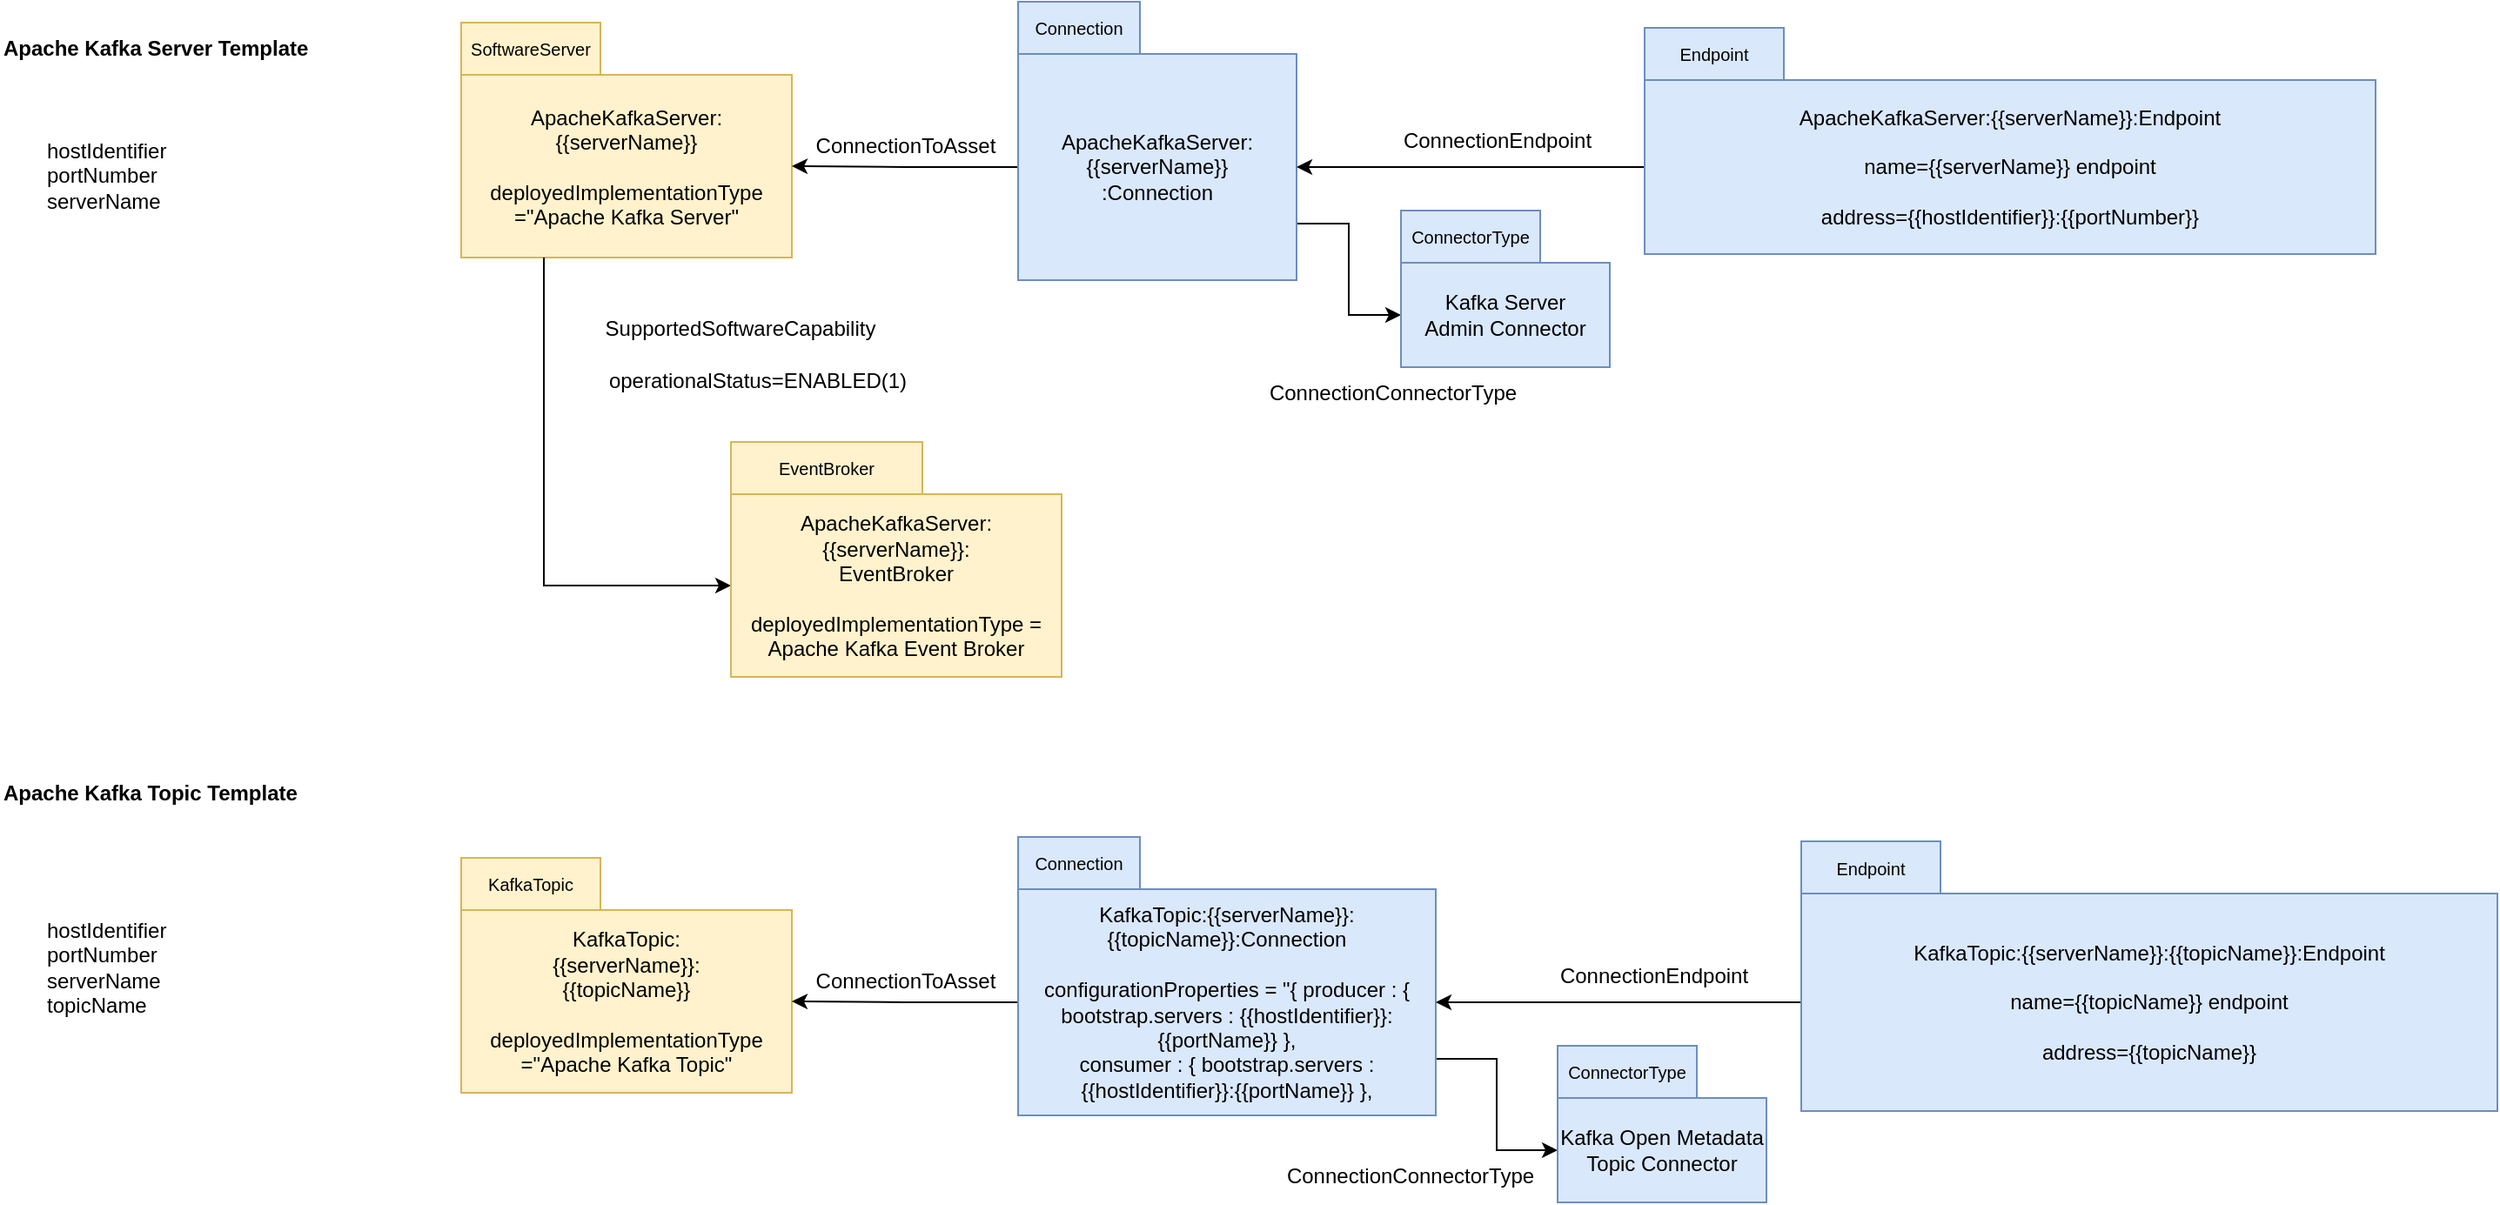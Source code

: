 <mxfile version="23.0.2" type="device">
  <diagram name="catalog-templates" id="TDWtUl6oVAiIhDJUpcDL">
    <mxGraphModel dx="1114" dy="820" grid="1" gridSize="10" guides="1" tooltips="1" connect="1" arrows="1" fold="1" page="1" pageScale="1" pageWidth="827" pageHeight="1169" math="0" shadow="0">
      <root>
        <mxCell id="0" />
        <mxCell id="1" parent="0" />
        <mxCell id="780snM6feV9xTrxozphn-1" value="ApacheKafkaServer:&lt;br&gt;{{serverName}}&lt;br&gt;&lt;br&gt;deployedImplementationType =&quot;Apache Kafka Server&quot;" style="rounded=0;whiteSpace=wrap;html=1;fillColor=#fff2cc;strokeColor=#d6b656;" parent="1" vertex="1">
          <mxGeometry x="310" y="102" width="190" height="105" as="geometry" />
        </mxCell>
        <mxCell id="780snM6feV9xTrxozphn-2" value="SoftwareServer" style="rounded=0;whiteSpace=wrap;html=1;fontSize=10;fillColor=#fff2cc;strokeColor=#d6b656;" parent="1" vertex="1">
          <mxGeometry x="310" y="72" width="80" height="30" as="geometry" />
        </mxCell>
        <mxCell id="780snM6feV9xTrxozphn-9" style="edgeStyle=orthogonalEdgeStyle;rounded=0;orthogonalLoop=1;jettySize=auto;html=1;exitX=1;exitY=0.75;exitDx=0;exitDy=0;entryX=0;entryY=0.5;entryDx=0;entryDy=0;" parent="1" source="780snM6feV9xTrxozphn-3" target="780snM6feV9xTrxozphn-7" edge="1">
          <mxGeometry relative="1" as="geometry" />
        </mxCell>
        <mxCell id="780snM6feV9xTrxozphn-15" style="edgeStyle=orthogonalEdgeStyle;rounded=0;orthogonalLoop=1;jettySize=auto;html=1;exitX=0;exitY=0.5;exitDx=0;exitDy=0;" parent="1" source="780snM6feV9xTrxozphn-3" target="780snM6feV9xTrxozphn-1" edge="1">
          <mxGeometry relative="1" as="geometry" />
        </mxCell>
        <mxCell id="780snM6feV9xTrxozphn-3" value="ApacheKafkaServer:&lt;br style=&quot;border-color: var(--border-color);&quot;&gt;{{serverName}}&lt;br&gt;:Connection" style="rounded=0;whiteSpace=wrap;html=1;fillColor=#dae8fc;strokeColor=#6c8ebf;" parent="1" vertex="1">
          <mxGeometry x="630" y="90" width="160" height="130" as="geometry" />
        </mxCell>
        <mxCell id="780snM6feV9xTrxozphn-4" value="Connection" style="rounded=0;whiteSpace=wrap;html=1;fontSize=10;fillColor=#dae8fc;strokeColor=#6c8ebf;" parent="1" vertex="1">
          <mxGeometry x="630" y="60" width="70" height="30" as="geometry" />
        </mxCell>
        <mxCell id="780snM6feV9xTrxozphn-6" value="ConnectionToAsset" style="text;html=1;align=center;verticalAlign=middle;resizable=0;points=[];autosize=1;strokeColor=none;fillColor=none;" parent="1" vertex="1">
          <mxGeometry x="500" y="128" width="130" height="30" as="geometry" />
        </mxCell>
        <mxCell id="780snM6feV9xTrxozphn-7" value="Kafka Server&lt;br&gt;Admin Connector" style="rounded=0;whiteSpace=wrap;html=1;fillColor=#dae8fc;strokeColor=#6c8ebf;" parent="1" vertex="1">
          <mxGeometry x="850" y="210" width="120" height="60" as="geometry" />
        </mxCell>
        <mxCell id="780snM6feV9xTrxozphn-8" value="ConnectorType" style="rounded=0;whiteSpace=wrap;html=1;fontSize=10;fillColor=#dae8fc;strokeColor=#6c8ebf;" parent="1" vertex="1">
          <mxGeometry x="850" y="180" width="80" height="30" as="geometry" />
        </mxCell>
        <mxCell id="7KLWLRxbsAnZzyIl1uyj-2" style="edgeStyle=orthogonalEdgeStyle;rounded=0;orthogonalLoop=1;jettySize=auto;html=1;exitX=0;exitY=0.5;exitDx=0;exitDy=0;" parent="1" source="780snM6feV9xTrxozphn-10" target="780snM6feV9xTrxozphn-3" edge="1">
          <mxGeometry relative="1" as="geometry" />
        </mxCell>
        <mxCell id="780snM6feV9xTrxozphn-10" value="ApacheKafkaServer:{{serverName}}:Endpoint&lt;br&gt;&lt;br&gt;name={{serverName}} endpoint&lt;br&gt;&lt;br&gt;address={{hostIdentifier}}:{{portNumber}}" style="rounded=0;whiteSpace=wrap;html=1;fillColor=#dae8fc;strokeColor=#6c8ebf;" parent="1" vertex="1">
          <mxGeometry x="990" y="105" width="420" height="100" as="geometry" />
        </mxCell>
        <mxCell id="780snM6feV9xTrxozphn-11" value="Endpoint" style="rounded=0;whiteSpace=wrap;html=1;fontSize=10;fillColor=#dae8fc;strokeColor=#6c8ebf;" parent="1" vertex="1">
          <mxGeometry x="990" y="75" width="80" height="30" as="geometry" />
        </mxCell>
        <mxCell id="780snM6feV9xTrxozphn-13" value="ConnectionConnectorType" style="text;html=1;align=center;verticalAlign=middle;resizable=0;points=[];autosize=1;strokeColor=none;fillColor=none;" parent="1" vertex="1">
          <mxGeometry x="760" y="270" width="170" height="30" as="geometry" />
        </mxCell>
        <mxCell id="780snM6feV9xTrxozphn-14" value="ConnectionEndpoint" style="text;html=1;align=center;verticalAlign=middle;resizable=0;points=[];autosize=1;strokeColor=none;fillColor=none;" parent="1" vertex="1">
          <mxGeometry x="840" y="125" width="130" height="30" as="geometry" />
        </mxCell>
        <mxCell id="780snM6feV9xTrxozphn-16" value="Apache Kafka Server Template" style="text;html=1;align=left;verticalAlign=middle;resizable=0;points=[];autosize=1;strokeColor=none;fillColor=none;fontStyle=1" parent="1" vertex="1">
          <mxGeometry x="45" y="72" width="200" height="30" as="geometry" />
        </mxCell>
        <mxCell id="t5AhHzGSxBg5bSRpzmGk-24" value="Apache Kafka Topic Template" style="text;html=1;align=left;verticalAlign=middle;resizable=0;points=[];autosize=1;strokeColor=none;fillColor=none;fontStyle=1" parent="1" vertex="1">
          <mxGeometry x="45" y="500" width="190" height="30" as="geometry" />
        </mxCell>
        <mxCell id="mHtF1pgwz7ZxQ6UxLGhy-3" value="KafkaTopic:&lt;br&gt;{{serverName}}:&lt;br&gt;{{topicName}}&lt;br&gt;&lt;br&gt;deployedImplementationType =&quot;Apache Kafka Topic&quot;" style="rounded=0;whiteSpace=wrap;html=1;fillColor=#fff2cc;strokeColor=#d6b656;" parent="1" vertex="1">
          <mxGeometry x="310" y="582" width="190" height="105" as="geometry" />
        </mxCell>
        <mxCell id="mHtF1pgwz7ZxQ6UxLGhy-4" value="KafkaTopic" style="rounded=0;whiteSpace=wrap;html=1;fontSize=10;fillColor=#fff2cc;strokeColor=#d6b656;" parent="1" vertex="1">
          <mxGeometry x="310" y="552" width="80" height="30" as="geometry" />
        </mxCell>
        <mxCell id="mHtF1pgwz7ZxQ6UxLGhy-5" style="edgeStyle=orthogonalEdgeStyle;rounded=0;orthogonalLoop=1;jettySize=auto;html=1;exitX=1;exitY=0.75;exitDx=0;exitDy=0;entryX=0;entryY=0.5;entryDx=0;entryDy=0;" parent="1" source="mHtF1pgwz7ZxQ6UxLGhy-8" target="mHtF1pgwz7ZxQ6UxLGhy-11" edge="1">
          <mxGeometry relative="1" as="geometry" />
        </mxCell>
        <mxCell id="mHtF1pgwz7ZxQ6UxLGhy-7" style="edgeStyle=orthogonalEdgeStyle;rounded=0;orthogonalLoop=1;jettySize=auto;html=1;exitX=0;exitY=0.5;exitDx=0;exitDy=0;" parent="1" source="mHtF1pgwz7ZxQ6UxLGhy-8" target="mHtF1pgwz7ZxQ6UxLGhy-3" edge="1">
          <mxGeometry relative="1" as="geometry" />
        </mxCell>
        <mxCell id="mHtF1pgwz7ZxQ6UxLGhy-8" value="KafkaTopic:{{serverName}}:{{topicName}}:Connection&lt;br&gt;&lt;br&gt;configurationProperties = &quot;{ producer : { bootstrap.servers : {{hostIdentifier}}:{{portName}} },&lt;br&gt;consumer : { bootstrap.servers : {{hostIdentifier}}:{{portName}} }," style="rounded=0;whiteSpace=wrap;html=1;fillColor=#dae8fc;strokeColor=#6c8ebf;" parent="1" vertex="1">
          <mxGeometry x="630" y="570" width="240" height="130" as="geometry" />
        </mxCell>
        <mxCell id="mHtF1pgwz7ZxQ6UxLGhy-9" value="Connection" style="rounded=0;whiteSpace=wrap;html=1;fontSize=10;fillColor=#dae8fc;strokeColor=#6c8ebf;" parent="1" vertex="1">
          <mxGeometry x="630" y="540" width="70" height="30" as="geometry" />
        </mxCell>
        <mxCell id="mHtF1pgwz7ZxQ6UxLGhy-10" value="ConnectionToAsset" style="text;html=1;align=center;verticalAlign=middle;resizable=0;points=[];autosize=1;strokeColor=none;fillColor=none;" parent="1" vertex="1">
          <mxGeometry x="500" y="608" width="130" height="30" as="geometry" />
        </mxCell>
        <mxCell id="mHtF1pgwz7ZxQ6UxLGhy-11" value="Kafka Open Metadata Topic Connector" style="rounded=0;whiteSpace=wrap;html=1;fillColor=#dae8fc;strokeColor=#6c8ebf;" parent="1" vertex="1">
          <mxGeometry x="940" y="690" width="120" height="60" as="geometry" />
        </mxCell>
        <mxCell id="mHtF1pgwz7ZxQ6UxLGhy-12" value="ConnectorType" style="rounded=0;whiteSpace=wrap;html=1;fontSize=10;fillColor=#dae8fc;strokeColor=#6c8ebf;" parent="1" vertex="1">
          <mxGeometry x="940" y="660" width="80" height="30" as="geometry" />
        </mxCell>
        <mxCell id="7KLWLRxbsAnZzyIl1uyj-1" style="edgeStyle=orthogonalEdgeStyle;rounded=0;orthogonalLoop=1;jettySize=auto;html=1;exitX=0;exitY=0.5;exitDx=0;exitDy=0;" parent="1" source="mHtF1pgwz7ZxQ6UxLGhy-13" target="mHtF1pgwz7ZxQ6UxLGhy-8" edge="1">
          <mxGeometry relative="1" as="geometry" />
        </mxCell>
        <mxCell id="mHtF1pgwz7ZxQ6UxLGhy-13" value="KafkaTopic:{{serverName}}:{{topicName}}:Endpoint&lt;br&gt;&lt;br&gt;name={{topicName}} endpoint&lt;br&gt;&lt;br&gt;address={{topicName}}" style="rounded=0;whiteSpace=wrap;html=1;fillColor=#dae8fc;strokeColor=#6c8ebf;" parent="1" vertex="1">
          <mxGeometry x="1080" y="572.5" width="400" height="125" as="geometry" />
        </mxCell>
        <mxCell id="mHtF1pgwz7ZxQ6UxLGhy-14" value="Endpoint" style="rounded=0;whiteSpace=wrap;html=1;fontSize=10;fillColor=#dae8fc;strokeColor=#6c8ebf;" parent="1" vertex="1">
          <mxGeometry x="1080" y="542.5" width="80" height="30" as="geometry" />
        </mxCell>
        <mxCell id="mHtF1pgwz7ZxQ6UxLGhy-15" value="ConnectionConnectorType" style="text;html=1;align=center;verticalAlign=middle;resizable=0;points=[];autosize=1;strokeColor=none;fillColor=none;" parent="1" vertex="1">
          <mxGeometry x="770" y="720" width="170" height="30" as="geometry" />
        </mxCell>
        <mxCell id="mHtF1pgwz7ZxQ6UxLGhy-16" value="ConnectionEndpoint" style="text;html=1;align=center;verticalAlign=middle;resizable=0;points=[];autosize=1;strokeColor=none;fillColor=none;" parent="1" vertex="1">
          <mxGeometry x="930" y="605" width="130" height="30" as="geometry" />
        </mxCell>
        <mxCell id="MOPJvNTGCrpKyyy_cZIb-1" value="hostIdentifier&lt;br&gt;portNumber&lt;br&gt;serverName" style="text;html=1;align=left;verticalAlign=middle;resizable=0;points=[];autosize=1;strokeColor=none;fillColor=none;" parent="1" vertex="1">
          <mxGeometry x="70" y="130" width="90" height="60" as="geometry" />
        </mxCell>
        <mxCell id="MOPJvNTGCrpKyyy_cZIb-2" value="hostIdentifier&lt;br style=&quot;border-color: var(--border-color);&quot;&gt;portNumber&lt;br&gt;serverName&lt;br&gt;topicName" style="text;html=1;align=left;verticalAlign=middle;resizable=0;points=[];autosize=1;strokeColor=none;fillColor=none;" parent="1" vertex="1">
          <mxGeometry x="70" y="580" width="90" height="70" as="geometry" />
        </mxCell>
        <mxCell id="arFYRd3ZnFPtYKxmsfah-7" style="edgeStyle=orthogonalEdgeStyle;rounded=0;orthogonalLoop=1;jettySize=auto;html=1;exitX=0.25;exitY=1;exitDx=0;exitDy=0;entryX=0;entryY=0.5;entryDx=0;entryDy=0;" parent="1" source="780snM6feV9xTrxozphn-1" target="arFYRd3ZnFPtYKxmsfah-8" edge="1">
          <mxGeometry relative="1" as="geometry">
            <mxPoint x="390" y="-70" as="sourcePoint" />
          </mxGeometry>
        </mxCell>
        <mxCell id="arFYRd3ZnFPtYKxmsfah-8" value="ApacheKafkaServer:&lt;br style=&quot;border-color: var(--border-color);&quot;&gt;{{serverName}}:&lt;br&gt;EventBroker&lt;br&gt;&lt;br&gt;deployedImplementationType = Apache Kafka Event Broker" style="rounded=0;whiteSpace=wrap;html=1;fillColor=#fff2cc;strokeColor=#d6b656;" parent="1" vertex="1">
          <mxGeometry x="465" y="343" width="190" height="105" as="geometry" />
        </mxCell>
        <mxCell id="arFYRd3ZnFPtYKxmsfah-9" value="EventBroker" style="rounded=0;whiteSpace=wrap;html=1;fontSize=10;fillColor=#fff2cc;strokeColor=#d6b656;" parent="1" vertex="1">
          <mxGeometry x="465" y="313" width="110" height="30" as="geometry" />
        </mxCell>
        <mxCell id="arFYRd3ZnFPtYKxmsfah-10" value="SupportedSoftwareCapability" style="text;html=1;align=center;verticalAlign=middle;resizable=0;points=[];autosize=1;strokeColor=none;fillColor=none;" parent="1" vertex="1">
          <mxGeometry x="380" y="233" width="180" height="30" as="geometry" />
        </mxCell>
        <mxCell id="arFYRd3ZnFPtYKxmsfah-11" value="operationalStatus=ENABLED(1)" style="text;html=1;align=center;verticalAlign=middle;resizable=0;points=[];autosize=1;strokeColor=none;fillColor=none;" parent="1" vertex="1">
          <mxGeometry x="385" y="263" width="190" height="30" as="geometry" />
        </mxCell>
      </root>
    </mxGraphModel>
  </diagram>
</mxfile>
